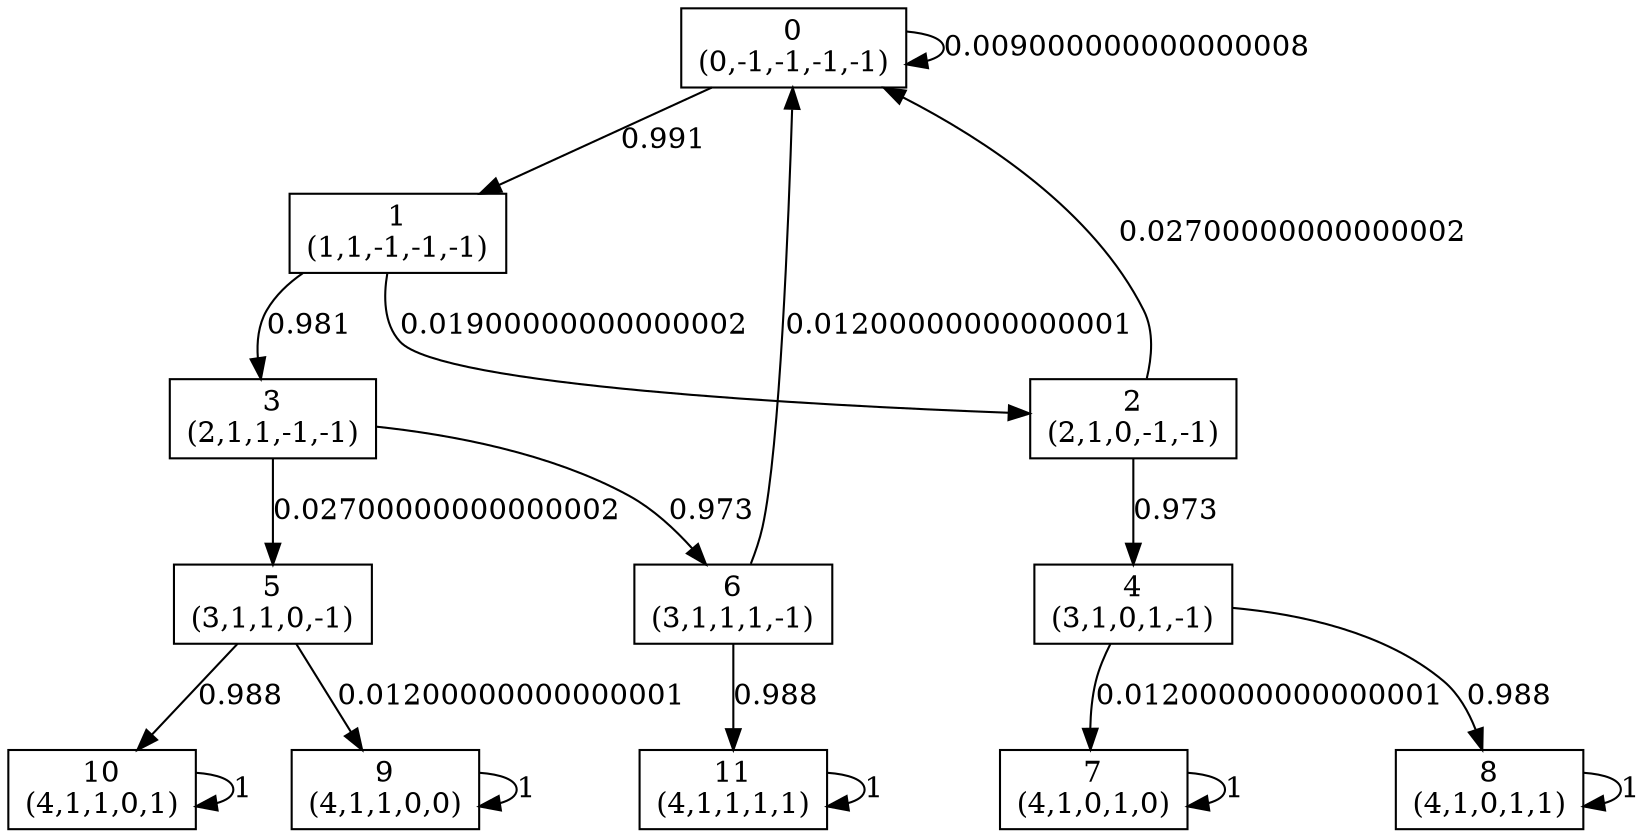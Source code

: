 digraph P {
node [shape=box];
0 -> 0 [ label="0.009000000000000008" ];
0 -> 1 [ label="0.991" ];
1 -> 2 [ label="0.01900000000000002" ];
1 -> 3 [ label="0.981" ];
2 -> 0 [ label="0.02700000000000002" ];
2 -> 4 [ label="0.973" ];
3 -> 5 [ label="0.02700000000000002" ];
3 -> 6 [ label="0.973" ];
4 -> 7 [ label="0.01200000000000001" ];
4 -> 8 [ label="0.988" ];
5 -> 9 [ label="0.01200000000000001" ];
5 -> 10 [ label="0.988" ];
6 -> 0 [ label="0.01200000000000001" ];
6 -> 11 [ label="0.988" ];
7 -> 7 [ label="1" ];
8 -> 8 [ label="1" ];
9 -> 9 [ label="1" ];
10 -> 10 [ label="1" ];
11 -> 11 [ label="1" ];
0 [label="0\n(0,-1,-1,-1,-1)"];
1 [label="1\n(1,1,-1,-1,-1)"];
2 [label="2\n(2,1,0,-1,-1)"];
3 [label="3\n(2,1,1,-1,-1)"];
4 [label="4\n(3,1,0,1,-1)"];
5 [label="5\n(3,1,1,0,-1)"];
6 [label="6\n(3,1,1,1,-1)"];
7 [label="7\n(4,1,0,1,0)"];
8 [label="8\n(4,1,0,1,1)"];
9 [label="9\n(4,1,1,0,0)"];
10 [label="10\n(4,1,1,0,1)"];
11 [label="11\n(4,1,1,1,1)"];
}
